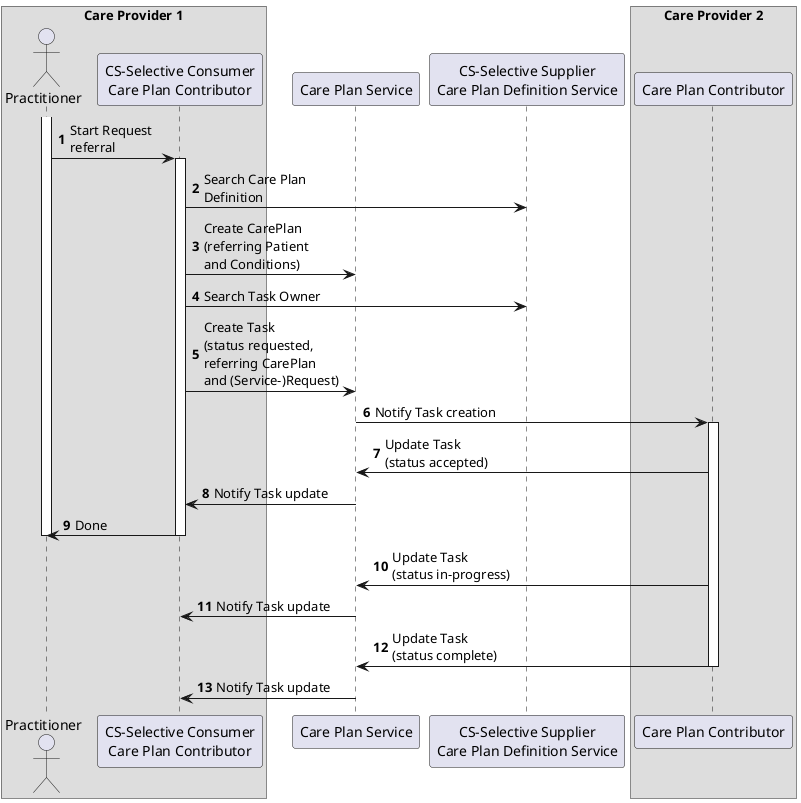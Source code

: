 @startuml task-negotiation-overview-1-2
autonumber


' title Use Case Home monitoring - Hospital onboarding Patient at Monitoring Clinic

box Care Provider 1
    actor "Practitioner" as Practitioner
    participant "CS-Selective Consumer\nCare Plan Contributor" as EHR1
    
end box

participant "Care Plan Service" as CPS
participant "CS-Selective Supplier\nCare Plan Definition Service" as CSSS
box Care Provider 2
    participant "Care Plan Contributor" as EHR2
end box

activate Practitioner
Practitioner -> EHR1 : Start Request\nreferral
activate EHR1
EHR1 -> CSSS : Search Care Plan\nDefinition
EHR1 -> CPS : Create CarePlan\n(referring Patient\nand Conditions)
EHR1 -> CSSS : Search Task Owner
EHR1 -> CPS : Create Task\n(status requested,\nreferring CarePlan\nand (Service-)Request)
CPS -> EHR2 : Notify Task creation
activate EHR2
EHR2 -> CPS : Update Task\n(status accepted)
CPS -> EHR1 : Notify Task update
EHR1 -> Practitioner : Done
deactivate EHR1
deactivate Practitioner
EHR2 -> CPS : Update Task\n(status in-progress)
CPS -> EHR1 : Notify Task update
EHR2 -> CPS : Update Task\n(status complete)
deactivate EHR2
CPS -> EHR1 : Notify Task update
@enduml